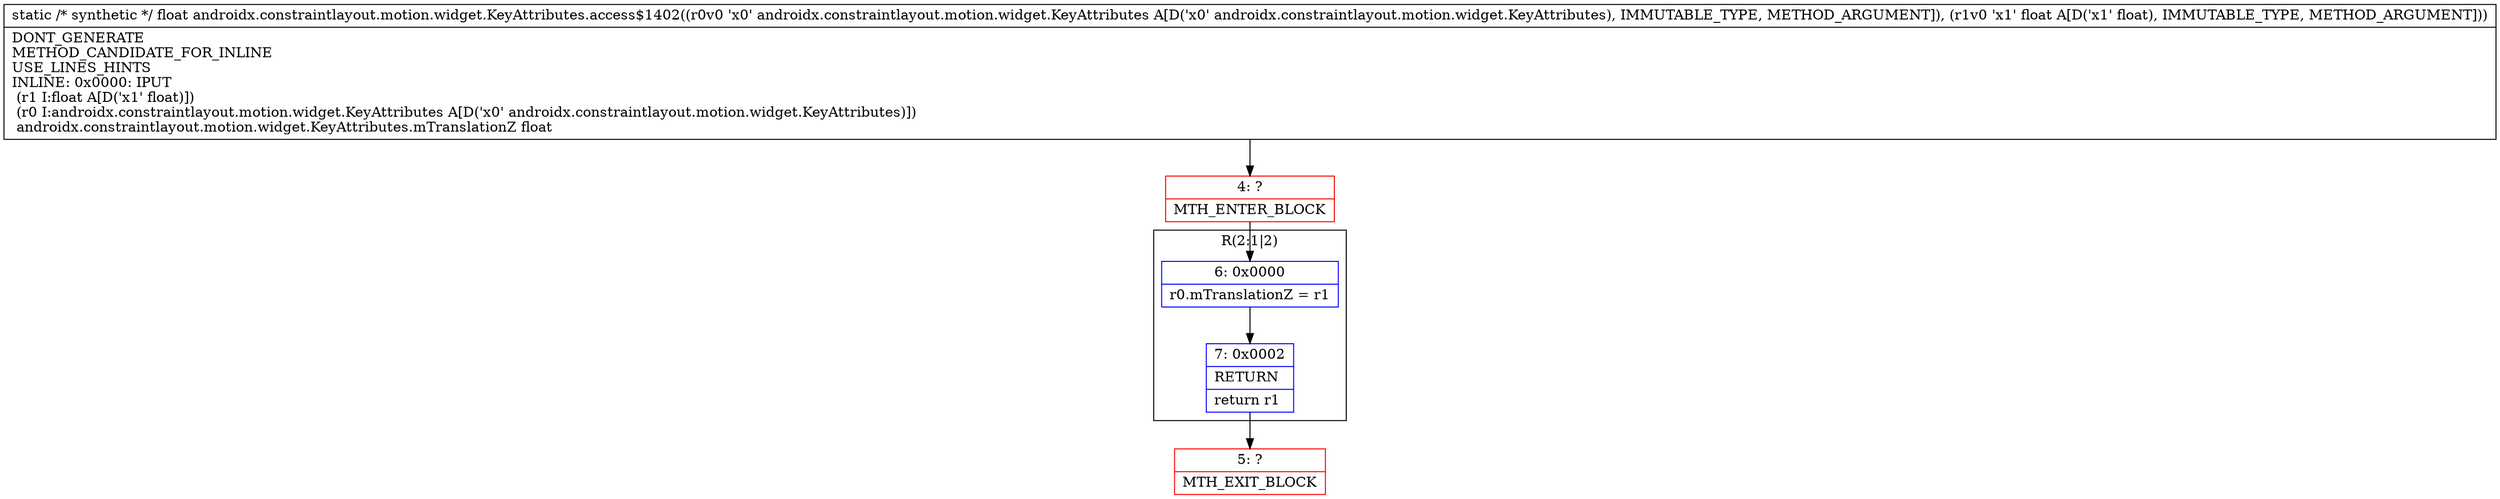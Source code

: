digraph "CFG forandroidx.constraintlayout.motion.widget.KeyAttributes.access$1402(Landroidx\/constraintlayout\/motion\/widget\/KeyAttributes;F)F" {
subgraph cluster_Region_1811980814 {
label = "R(2:1|2)";
node [shape=record,color=blue];
Node_6 [shape=record,label="{6\:\ 0x0000|r0.mTranslationZ = r1\l}"];
Node_7 [shape=record,label="{7\:\ 0x0002|RETURN\l|return r1\l}"];
}
Node_4 [shape=record,color=red,label="{4\:\ ?|MTH_ENTER_BLOCK\l}"];
Node_5 [shape=record,color=red,label="{5\:\ ?|MTH_EXIT_BLOCK\l}"];
MethodNode[shape=record,label="{static \/* synthetic *\/ float androidx.constraintlayout.motion.widget.KeyAttributes.access$1402((r0v0 'x0' androidx.constraintlayout.motion.widget.KeyAttributes A[D('x0' androidx.constraintlayout.motion.widget.KeyAttributes), IMMUTABLE_TYPE, METHOD_ARGUMENT]), (r1v0 'x1' float A[D('x1' float), IMMUTABLE_TYPE, METHOD_ARGUMENT]))  | DONT_GENERATE\lMETHOD_CANDIDATE_FOR_INLINE\lUSE_LINES_HINTS\lINLINE: 0x0000: IPUT  \l  (r1 I:float A[D('x1' float)])\l  (r0 I:androidx.constraintlayout.motion.widget.KeyAttributes A[D('x0' androidx.constraintlayout.motion.widget.KeyAttributes)])\l androidx.constraintlayout.motion.widget.KeyAttributes.mTranslationZ float\l}"];
MethodNode -> Node_4;Node_6 -> Node_7;
Node_7 -> Node_5;
Node_4 -> Node_6;
}

